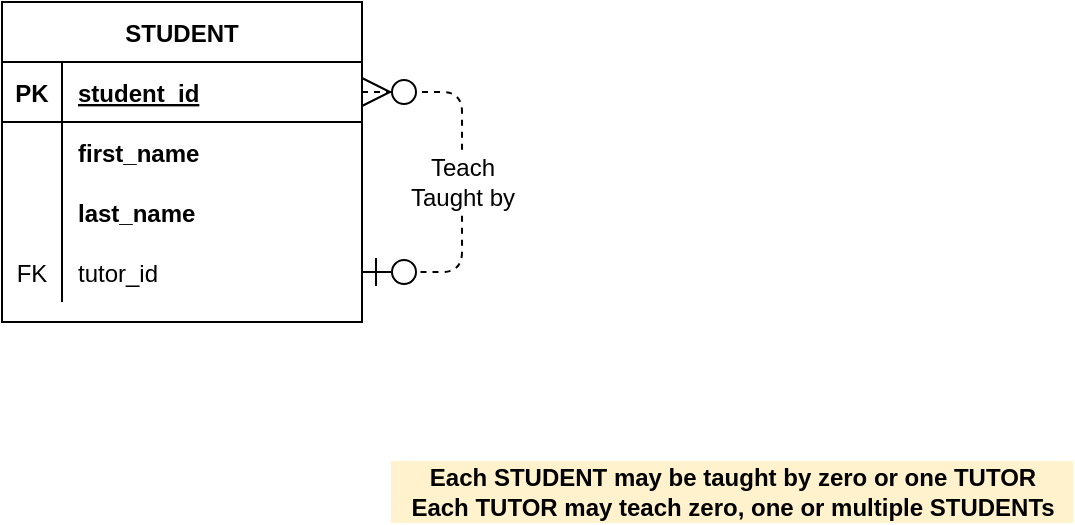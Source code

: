 <mxfile version="15.2.9" type="device"><diagram id="XVae9GOcKWVNwx-xnwBH" name="P03-01"><mxGraphModel dx="1038" dy="547" grid="1" gridSize="10" guides="1" tooltips="1" connect="1" arrows="1" fold="1" page="1" pageScale="1" pageWidth="1700" pageHeight="1100" math="0" shadow="0"><root><mxCell id="0"/><mxCell id="1" parent="0"/><mxCell id="nDJrJnsc--5eITnXwsjJ-1" value="STUDENT" style="shape=table;startSize=30;container=1;collapsible=1;childLayout=tableLayout;fixedRows=1;rowLines=0;fontStyle=1;align=center;resizeLast=1;" vertex="1" parent="1"><mxGeometry x="360" y="200" width="180" height="160" as="geometry"/></mxCell><mxCell id="nDJrJnsc--5eITnXwsjJ-2" value="" style="shape=partialRectangle;collapsible=0;dropTarget=0;pointerEvents=0;fillColor=none;top=0;left=0;bottom=1;right=0;points=[[0,0.5],[1,0.5]];portConstraint=eastwest;" vertex="1" parent="nDJrJnsc--5eITnXwsjJ-1"><mxGeometry y="30" width="180" height="30" as="geometry"/></mxCell><mxCell id="nDJrJnsc--5eITnXwsjJ-3" value="PK" style="shape=partialRectangle;connectable=0;fillColor=none;top=0;left=0;bottom=0;right=0;fontStyle=1;overflow=hidden;" vertex="1" parent="nDJrJnsc--5eITnXwsjJ-2"><mxGeometry width="30" height="30" as="geometry"><mxRectangle width="30" height="30" as="alternateBounds"/></mxGeometry></mxCell><mxCell id="nDJrJnsc--5eITnXwsjJ-4" value="student_id" style="shape=partialRectangle;connectable=0;fillColor=none;top=0;left=0;bottom=0;right=0;align=left;spacingLeft=6;fontStyle=5;overflow=hidden;" vertex="1" parent="nDJrJnsc--5eITnXwsjJ-2"><mxGeometry x="30" width="150" height="30" as="geometry"><mxRectangle width="150" height="30" as="alternateBounds"/></mxGeometry></mxCell><mxCell id="nDJrJnsc--5eITnXwsjJ-5" value="" style="shape=partialRectangle;collapsible=0;dropTarget=0;pointerEvents=0;fillColor=none;top=0;left=0;bottom=0;right=0;points=[[0,0.5],[1,0.5]];portConstraint=eastwest;" vertex="1" parent="nDJrJnsc--5eITnXwsjJ-1"><mxGeometry y="60" width="180" height="30" as="geometry"/></mxCell><mxCell id="nDJrJnsc--5eITnXwsjJ-6" value="" style="shape=partialRectangle;connectable=0;fillColor=none;top=0;left=0;bottom=0;right=0;editable=1;overflow=hidden;" vertex="1" parent="nDJrJnsc--5eITnXwsjJ-5"><mxGeometry width="30" height="30" as="geometry"><mxRectangle width="30" height="30" as="alternateBounds"/></mxGeometry></mxCell><mxCell id="nDJrJnsc--5eITnXwsjJ-7" value="first_name" style="shape=partialRectangle;connectable=0;fillColor=none;top=0;left=0;bottom=0;right=0;align=left;spacingLeft=6;overflow=hidden;fontStyle=1" vertex="1" parent="nDJrJnsc--5eITnXwsjJ-5"><mxGeometry x="30" width="150" height="30" as="geometry"><mxRectangle width="150" height="30" as="alternateBounds"/></mxGeometry></mxCell><mxCell id="nDJrJnsc--5eITnXwsjJ-8" value="" style="shape=partialRectangle;collapsible=0;dropTarget=0;pointerEvents=0;fillColor=none;top=0;left=0;bottom=0;right=0;points=[[0,0.5],[1,0.5]];portConstraint=eastwest;" vertex="1" parent="nDJrJnsc--5eITnXwsjJ-1"><mxGeometry y="90" width="180" height="30" as="geometry"/></mxCell><mxCell id="nDJrJnsc--5eITnXwsjJ-9" value="" style="shape=partialRectangle;connectable=0;fillColor=none;top=0;left=0;bottom=0;right=0;editable=1;overflow=hidden;" vertex="1" parent="nDJrJnsc--5eITnXwsjJ-8"><mxGeometry width="30" height="30" as="geometry"><mxRectangle width="30" height="30" as="alternateBounds"/></mxGeometry></mxCell><mxCell id="nDJrJnsc--5eITnXwsjJ-10" value="last_name" style="shape=partialRectangle;connectable=0;fillColor=none;top=0;left=0;bottom=0;right=0;align=left;spacingLeft=6;overflow=hidden;fontStyle=1" vertex="1" parent="nDJrJnsc--5eITnXwsjJ-8"><mxGeometry x="30" width="150" height="30" as="geometry"><mxRectangle width="150" height="30" as="alternateBounds"/></mxGeometry></mxCell><mxCell id="nDJrJnsc--5eITnXwsjJ-11" value="" style="shape=partialRectangle;collapsible=0;dropTarget=0;pointerEvents=0;fillColor=none;top=0;left=0;bottom=0;right=0;points=[[0,0.5],[1,0.5]];portConstraint=eastwest;" vertex="1" parent="nDJrJnsc--5eITnXwsjJ-1"><mxGeometry y="120" width="180" height="30" as="geometry"/></mxCell><mxCell id="nDJrJnsc--5eITnXwsjJ-12" value="FK" style="shape=partialRectangle;connectable=0;fillColor=none;top=0;left=0;bottom=0;right=0;editable=1;overflow=hidden;" vertex="1" parent="nDJrJnsc--5eITnXwsjJ-11"><mxGeometry width="30" height="30" as="geometry"><mxRectangle width="30" height="30" as="alternateBounds"/></mxGeometry></mxCell><mxCell id="nDJrJnsc--5eITnXwsjJ-13" value="tutor_id" style="shape=partialRectangle;connectable=0;fillColor=none;top=0;left=0;bottom=0;right=0;align=left;spacingLeft=6;overflow=hidden;" vertex="1" parent="nDJrJnsc--5eITnXwsjJ-11"><mxGeometry x="30" width="150" height="30" as="geometry"><mxRectangle width="150" height="30" as="alternateBounds"/></mxGeometry></mxCell><mxCell id="nDJrJnsc--5eITnXwsjJ-14" value="" style="endArrow=ERzeroToOne;dashed=1;html=1;exitX=1;exitY=0.5;exitDx=0;exitDy=0;entryX=1;entryY=0.5;entryDx=0;entryDy=0;edgeStyle=orthogonalEdgeStyle;startArrow=ERzeroToMany;startFill=1;endSize=12;startSize=12;endFill=0;" edge="1" parent="nDJrJnsc--5eITnXwsjJ-1" source="nDJrJnsc--5eITnXwsjJ-2" target="nDJrJnsc--5eITnXwsjJ-11"><mxGeometry width="50" height="50" relative="1" as="geometry"><mxPoint x="260" y="60" as="sourcePoint"/><mxPoint x="310" y="10" as="targetPoint"/><Array as="points"><mxPoint x="230" y="45"/><mxPoint x="230" y="135"/></Array></mxGeometry></mxCell><mxCell id="nDJrJnsc--5eITnXwsjJ-15" value="Teach&lt;br&gt;Taught by" style="text;html=1;resizable=0;autosize=1;align=center;verticalAlign=middle;points=[];fillColor=none;strokeColor=none;rounded=0;labelBackgroundColor=default;" vertex="1" parent="1"><mxGeometry x="555" y="275" width="70" height="30" as="geometry"/></mxCell><mxCell id="nDJrJnsc--5eITnXwsjJ-16" value="&lt;b&gt;Each STUDENT may be taught by zero or one TUTOR&lt;br&gt;Each TUTOR may teach zero, one or multiple STUDENTs&lt;br&gt;&lt;/b&gt;" style="text;html=1;resizable=0;autosize=1;align=center;verticalAlign=middle;points=[];fillColor=#fff2cc;strokeColor=#FFF2CC;rounded=0;labelBackgroundColor=#FFF2CC;" vertex="1" parent="1"><mxGeometry x="555" y="430" width="340" height="30" as="geometry"/></mxCell></root></mxGraphModel></diagram></mxfile>